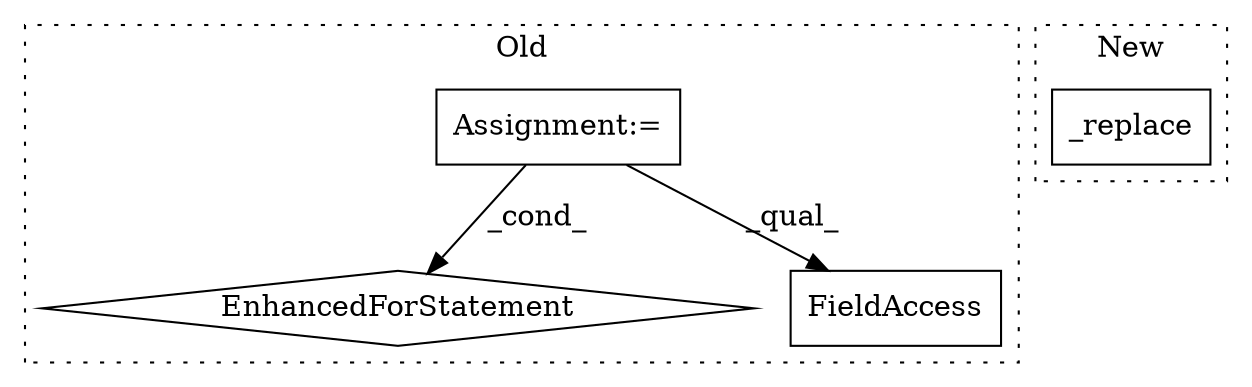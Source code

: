 digraph G {
subgraph cluster0 {
1 [label="EnhancedForStatement" a="70" s="3706,3810" l="53,2" shape="diamond"];
3 [label="Assignment:=" a="7" s="3706,3810" l="53,2" shape="box"];
4 [label="FieldAccess" a="22" s="3820" l="10" shape="box"];
label = "Old";
style="dotted";
}
subgraph cluster1 {
2 [label="_replace" a="32" s="3536,3547" l="9,1" shape="box"];
label = "New";
style="dotted";
}
3 -> 4 [label="_qual_"];
3 -> 1 [label="_cond_"];
}